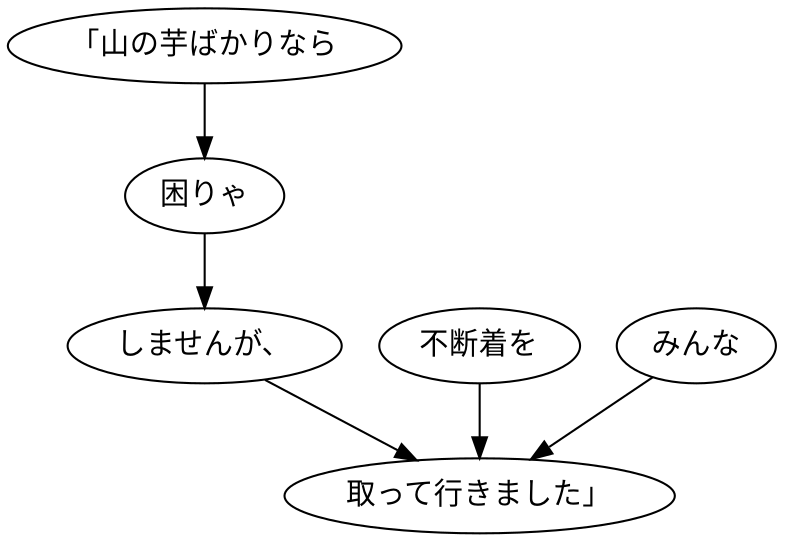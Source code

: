 digraph graph3055 {
	node0 [label="「山の芋ばかりなら"];
	node1 [label="困りゃ"];
	node2 [label="しませんが、"];
	node3 [label="不断着を"];
	node4 [label="みんな"];
	node5 [label="取って行きました」"];
	node0 -> node1;
	node1 -> node2;
	node2 -> node5;
	node3 -> node5;
	node4 -> node5;
}
